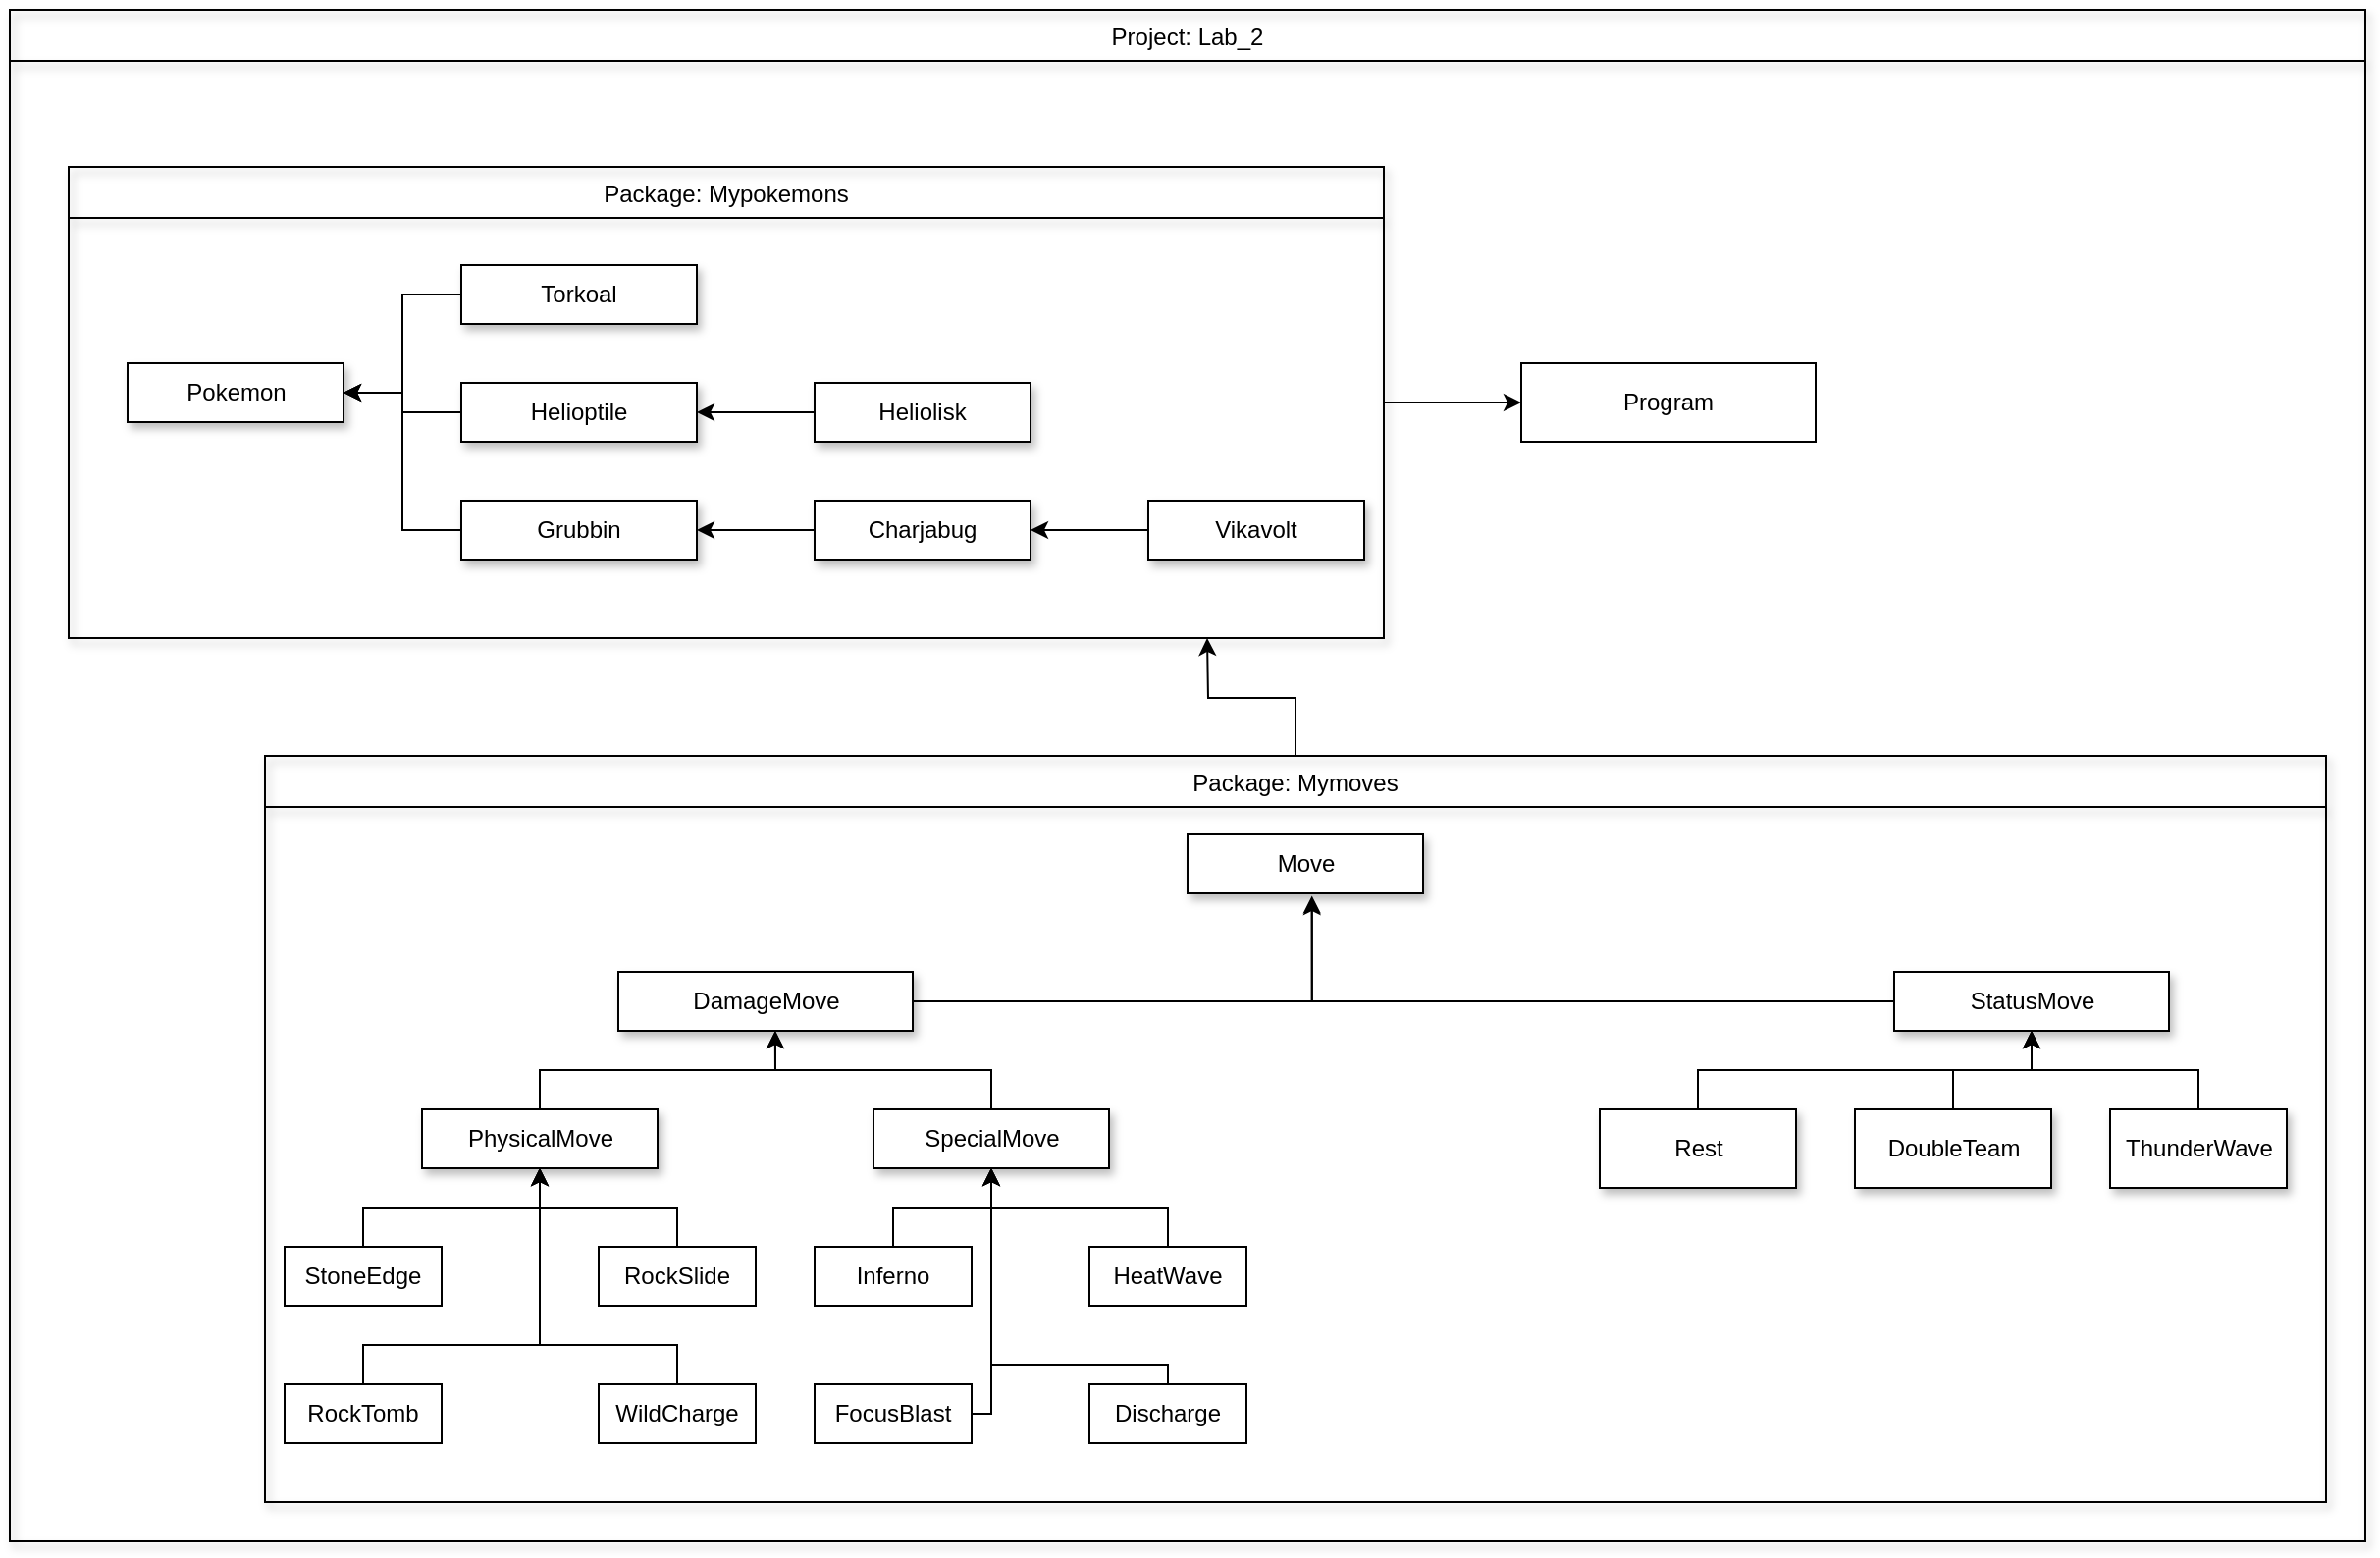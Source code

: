 <mxfile version="20.5.3" type="embed"><diagram id="23iRSUPoRavnBvh4doch" name="Page-1"><mxGraphModel dx="1327" dy="1703" grid="1" gridSize="10" guides="1" tooltips="1" connect="1" arrows="1" fold="1" page="1" pageScale="1" pageWidth="827" pageHeight="1169" math="0" shadow="0"><root><mxCell id="0"/><mxCell id="1" parent="0"/><mxCell id="wvRRvmHwsbUS-AD2EPGk-203" value="Project: Lab_2" style="swimlane;fontStyle=0;childLayout=stackLayout;horizontal=1;startSize=26;fillColor=none;horizontalStack=0;resizeParent=1;resizeParentMax=0;resizeLast=0;collapsible=1;marginBottom=0;rounded=0;shadow=1;glass=0;sketch=0;fontFamily=Helvetica;" parent="1" vertex="1"><mxGeometry x="-670" y="-1040" width="1200" height="780" as="geometry"/></mxCell><mxCell id="33" value="" style="edgeStyle=orthogonalEdgeStyle;rounded=0;orthogonalLoop=1;jettySize=auto;html=1;" edge="1" parent="1" source="wvRRvmHwsbUS-AD2EPGk-211" target="22"><mxGeometry relative="1" as="geometry"/></mxCell><mxCell id="wvRRvmHwsbUS-AD2EPGk-211" value="Package: Mypokemons" style="swimlane;fontStyle=0;childLayout=stackLayout;horizontal=1;startSize=26;fillColor=none;horizontalStack=0;resizeParent=1;resizeParentMax=0;resizeLast=0;collapsible=1;marginBottom=0;rounded=0;shadow=1;glass=0;sketch=0;" parent="1" vertex="1"><mxGeometry x="-640" y="-960" width="670" height="240" as="geometry"/></mxCell><mxCell id="wvRRvmHwsbUS-AD2EPGk-215" value="Pokemon" style="verticalLabelPosition=middle;verticalAlign=middle;html=1;shape=mxgraph.basic.rect;fillColor2=none;strokeWidth=1;size=20;indent=5;rounded=0;shadow=1;glass=0;sketch=0;align=center;labelPosition=center;" parent="1" vertex="1"><mxGeometry x="-610" y="-860" width="110" height="30" as="geometry"/></mxCell><mxCell id="24" value="" style="edgeStyle=orthogonalEdgeStyle;rounded=0;orthogonalLoop=1;jettySize=auto;html=1;" edge="1" parent="1" source="wvRRvmHwsbUS-AD2EPGk-219" target="wvRRvmHwsbUS-AD2EPGk-215"><mxGeometry relative="1" as="geometry"><Array as="points"><mxPoint x="-470" y="-895"/><mxPoint x="-470" y="-845"/></Array></mxGeometry></mxCell><mxCell id="wvRRvmHwsbUS-AD2EPGk-219" value="Torkoal" style="rounded=0;whiteSpace=wrap;html=1;shadow=1;glass=0;sketch=0;fontFamily=Helvetica;" parent="1" vertex="1"><mxGeometry x="-440" y="-910" width="120" height="30" as="geometry"/></mxCell><mxCell id="23" value="" style="edgeStyle=orthogonalEdgeStyle;rounded=0;orthogonalLoop=1;jettySize=auto;html=1;" edge="1" parent="1" source="wvRRvmHwsbUS-AD2EPGk-222" target="wvRRvmHwsbUS-AD2EPGk-215"><mxGeometry relative="1" as="geometry"/></mxCell><mxCell id="wvRRvmHwsbUS-AD2EPGk-222" value="Helioptile" style="rounded=0;whiteSpace=wrap;html=1;shadow=1;glass=0;sketch=0;fontFamily=Helvetica;" parent="1" vertex="1"><mxGeometry x="-440" y="-850" width="120" height="30" as="geometry"/></mxCell><mxCell id="30" value="" style="edgeStyle=orthogonalEdgeStyle;rounded=0;orthogonalLoop=1;jettySize=auto;html=1;" edge="1" parent="1" source="wvRRvmHwsbUS-AD2EPGk-223" target="wvRRvmHwsbUS-AD2EPGk-222"><mxGeometry relative="1" as="geometry"/></mxCell><mxCell id="wvRRvmHwsbUS-AD2EPGk-223" value="Heliolisk" style="rounded=0;whiteSpace=wrap;html=1;shadow=1;glass=0;sketch=0;fontFamily=Helvetica;" parent="1" vertex="1"><mxGeometry x="-260" y="-850" width="110" height="30" as="geometry"/></mxCell><mxCell id="31" value="" style="edgeStyle=orthogonalEdgeStyle;rounded=0;orthogonalLoop=1;jettySize=auto;html=1;" edge="1" parent="1" source="wvRRvmHwsbUS-AD2EPGk-227"><mxGeometry relative="1" as="geometry"><mxPoint x="-500" y="-845" as="targetPoint"/><Array as="points"><mxPoint x="-470" y="-775"/><mxPoint x="-470" y="-845"/></Array></mxGeometry></mxCell><mxCell id="wvRRvmHwsbUS-AD2EPGk-227" value="Grubbin" style="rounded=0;whiteSpace=wrap;html=1;shadow=1;glass=0;sketch=0;fontFamily=Helvetica;" parent="1" vertex="1"><mxGeometry x="-440" y="-790" width="120" height="30" as="geometry"/></mxCell><mxCell id="29" value="" style="edgeStyle=orthogonalEdgeStyle;rounded=0;orthogonalLoop=1;jettySize=auto;html=1;" edge="1" parent="1" source="wvRRvmHwsbUS-AD2EPGk-233" target="wvRRvmHwsbUS-AD2EPGk-227"><mxGeometry relative="1" as="geometry"/></mxCell><mxCell id="wvRRvmHwsbUS-AD2EPGk-233" value="Charjabug" style="rounded=0;whiteSpace=wrap;html=1;shadow=1;glass=0;sketch=0;fontFamily=Helvetica;" parent="1" vertex="1"><mxGeometry x="-260" y="-790" width="110" height="30" as="geometry"/></mxCell><mxCell id="28" value="" style="edgeStyle=orthogonalEdgeStyle;rounded=0;orthogonalLoop=1;jettySize=auto;html=1;" edge="1" parent="1" source="wvRRvmHwsbUS-AD2EPGk-235" target="wvRRvmHwsbUS-AD2EPGk-233"><mxGeometry relative="1" as="geometry"/></mxCell><mxCell id="wvRRvmHwsbUS-AD2EPGk-235" value="Vikavolt" style="rounded=0;whiteSpace=wrap;html=1;shadow=1;glass=0;sketch=0;fontFamily=Helvetica;" parent="1" vertex="1"><mxGeometry x="-90" y="-790" width="110" height="30" as="geometry"/></mxCell><mxCell id="32" value="" style="edgeStyle=orthogonalEdgeStyle;rounded=0;orthogonalLoop=1;jettySize=auto;html=1;" edge="1" parent="1" source="wvRRvmHwsbUS-AD2EPGk-237"><mxGeometry relative="1" as="geometry"><mxPoint x="-60" y="-720" as="targetPoint"/></mxGeometry></mxCell><mxCell id="wvRRvmHwsbUS-AD2EPGk-237" value="Package: Mymoves" style="swimlane;fontStyle=0;childLayout=stackLayout;horizontal=1;startSize=26;fillColor=none;horizontalStack=0;resizeParent=1;resizeParentMax=0;resizeLast=0;collapsible=1;marginBottom=0;rounded=0;shadow=1;glass=0;sketch=0;fontFamily=Helvetica;" parent="1" vertex="1"><mxGeometry x="-540" y="-660" width="1050" height="380" as="geometry"/></mxCell><mxCell id="wvRRvmHwsbUS-AD2EPGk-245" value="Move" style="verticalLabelPosition=middle;verticalAlign=middle;html=1;shape=mxgraph.basic.rect;fillColor2=none;strokeWidth=1;size=20;indent=5;rounded=0;shadow=1;glass=0;sketch=0;fontFamily=Helvetica;labelPosition=center;align=center;" parent="1" vertex="1"><mxGeometry x="-70" y="-620" width="120" height="30" as="geometry"/></mxCell><mxCell id="wvRRvmHwsbUS-AD2EPGk-251" style="edgeStyle=orthogonalEdgeStyle;rounded=0;orthogonalLoop=1;jettySize=auto;html=1;entryX=0.528;entryY=1.04;entryDx=0;entryDy=0;entryPerimeter=0;fontFamily=Helvetica;" parent="1" source="wvRRvmHwsbUS-AD2EPGk-246" target="wvRRvmHwsbUS-AD2EPGk-245" edge="1"><mxGeometry relative="1" as="geometry"/></mxCell><mxCell id="wvRRvmHwsbUS-AD2EPGk-246" value="DamageMove" style="verticalLabelPosition=middle;verticalAlign=middle;html=1;shape=mxgraph.basic.rect;fillColor2=none;strokeWidth=1;size=20;indent=5;rounded=0;shadow=1;glass=0;sketch=0;fontFamily=Helvetica;labelPosition=center;align=center;" parent="1" vertex="1"><mxGeometry x="-360" y="-550" width="150" height="30" as="geometry"/></mxCell><mxCell id="wvRRvmHwsbUS-AD2EPGk-250" style="edgeStyle=orthogonalEdgeStyle;rounded=0;orthogonalLoop=1;jettySize=auto;html=1;entryX=0.528;entryY=1.067;entryDx=0;entryDy=0;entryPerimeter=0;fontFamily=Helvetica;" parent="1" source="wvRRvmHwsbUS-AD2EPGk-247" target="wvRRvmHwsbUS-AD2EPGk-245" edge="1"><mxGeometry relative="1" as="geometry"/></mxCell><mxCell id="wvRRvmHwsbUS-AD2EPGk-247" value="StatusMove" style="verticalLabelPosition=middle;verticalAlign=middle;html=1;shape=mxgraph.basic.rect;fillColor2=none;strokeWidth=1;size=20;indent=5;rounded=0;shadow=1;glass=0;sketch=0;fontFamily=Helvetica;labelPosition=center;align=center;" parent="1" vertex="1"><mxGeometry x="290" y="-550" width="140" height="30" as="geometry"/></mxCell><mxCell id="wvRRvmHwsbUS-AD2EPGk-263" style="edgeStyle=orthogonalEdgeStyle;rounded=0;orthogonalLoop=1;jettySize=auto;html=1;fontFamily=Helvetica;" parent="1" source="wvRRvmHwsbUS-AD2EPGk-252" target="wvRRvmHwsbUS-AD2EPGk-247" edge="1"><mxGeometry relative="1" as="geometry"><Array as="points"><mxPoint x="190" y="-500"/><mxPoint x="360" y="-500"/></Array></mxGeometry></mxCell><mxCell id="wvRRvmHwsbUS-AD2EPGk-252" value="Rest" style="verticalLabelPosition=middle;verticalAlign=middle;html=1;shape=mxgraph.basic.rect;fillColor2=none;strokeWidth=1;size=20;indent=5;rounded=0;shadow=1;glass=0;sketch=0;fontFamily=Helvetica;labelPosition=center;align=center;" parent="1" vertex="1"><mxGeometry x="140" y="-480" width="100" height="40" as="geometry"/></mxCell><mxCell id="wvRRvmHwsbUS-AD2EPGk-260" value="" style="edgeStyle=orthogonalEdgeStyle;rounded=0;orthogonalLoop=1;jettySize=auto;html=1;fontFamily=Helvetica;" parent="1" source="wvRRvmHwsbUS-AD2EPGk-253" target="wvRRvmHwsbUS-AD2EPGk-247" edge="1"><mxGeometry relative="1" as="geometry"/></mxCell><mxCell id="wvRRvmHwsbUS-AD2EPGk-253" value="DoubleTeam" style="verticalLabelPosition=middle;verticalAlign=middle;html=1;shape=mxgraph.basic.rect;fillColor2=none;strokeWidth=1;size=20;indent=5;rounded=0;shadow=1;glass=0;sketch=0;fontFamily=Helvetica;labelPosition=center;align=center;" parent="1" vertex="1"><mxGeometry x="270" y="-480" width="100" height="40" as="geometry"/></mxCell><mxCell id="wvRRvmHwsbUS-AD2EPGk-261" value="" style="edgeStyle=orthogonalEdgeStyle;rounded=0;orthogonalLoop=1;jettySize=auto;html=1;fontFamily=Helvetica;" parent="1" source="wvRRvmHwsbUS-AD2EPGk-254" target="wvRRvmHwsbUS-AD2EPGk-247" edge="1"><mxGeometry relative="1" as="geometry"/></mxCell><mxCell id="wvRRvmHwsbUS-AD2EPGk-254" value="ThunderWave" style="verticalLabelPosition=middle;verticalAlign=middle;html=1;shape=mxgraph.basic.rect;fillColor2=none;strokeWidth=1;size=20;indent=5;rounded=0;shadow=1;glass=0;sketch=0;fontFamily=Helvetica;labelPosition=center;align=center;" parent="1" vertex="1"><mxGeometry x="400" y="-480" width="90" height="40" as="geometry"/></mxCell><mxCell id="2" style="edgeStyle=orthogonalEdgeStyle;rounded=0;orthogonalLoop=1;jettySize=auto;html=1;entryX=0.533;entryY=1;entryDx=0;entryDy=0;entryPerimeter=0;" edge="1" parent="1" source="wvRRvmHwsbUS-AD2EPGk-264" target="wvRRvmHwsbUS-AD2EPGk-246"><mxGeometry relative="1" as="geometry"/></mxCell><mxCell id="wvRRvmHwsbUS-AD2EPGk-264" value="PhysicalMove" style="verticalLabelPosition=middle;verticalAlign=middle;html=1;shape=mxgraph.basic.rect;fillColor2=none;strokeWidth=1;size=20;indent=5;rounded=0;shadow=1;glass=0;sketch=0;fontFamily=Helvetica;labelPosition=center;align=center;" parent="1" vertex="1"><mxGeometry x="-460" y="-480" width="120" height="30" as="geometry"/></mxCell><mxCell id="3" style="edgeStyle=orthogonalEdgeStyle;rounded=0;orthogonalLoop=1;jettySize=auto;html=1;entryX=0.533;entryY=1;entryDx=0;entryDy=0;entryPerimeter=0;" edge="1" parent="1" source="wvRRvmHwsbUS-AD2EPGk-265" target="wvRRvmHwsbUS-AD2EPGk-246"><mxGeometry relative="1" as="geometry"/></mxCell><mxCell id="wvRRvmHwsbUS-AD2EPGk-265" value="SpecialMove" style="verticalLabelPosition=middle;verticalAlign=middle;html=1;shape=mxgraph.basic.rect;fillColor2=none;strokeWidth=1;size=20;indent=5;rounded=0;shadow=1;glass=0;sketch=0;fontFamily=Helvetica;labelPosition=center;align=center;" parent="1" vertex="1"><mxGeometry x="-230" y="-480" width="120" height="30" as="geometry"/></mxCell><mxCell id="6" value="" style="edgeStyle=orthogonalEdgeStyle;rounded=0;orthogonalLoop=1;jettySize=auto;html=1;" edge="1" parent="1" source="4" target="wvRRvmHwsbUS-AD2EPGk-264"><mxGeometry relative="1" as="geometry"/></mxCell><mxCell id="4" value="StoneEdge" style="rounded=0;whiteSpace=wrap;html=1;" vertex="1" parent="1"><mxGeometry x="-530" y="-410" width="80" height="30" as="geometry"/></mxCell><mxCell id="7" value="" style="edgeStyle=orthogonalEdgeStyle;rounded=0;orthogonalLoop=1;jettySize=auto;html=1;" edge="1" parent="1" source="5" target="wvRRvmHwsbUS-AD2EPGk-264"><mxGeometry relative="1" as="geometry"/></mxCell><mxCell id="5" value="RockSlide" style="rounded=0;whiteSpace=wrap;html=1;" vertex="1" parent="1"><mxGeometry x="-370" y="-410" width="80" height="30" as="geometry"/></mxCell><mxCell id="11" value="" style="edgeStyle=orthogonalEdgeStyle;rounded=0;orthogonalLoop=1;jettySize=auto;html=1;" edge="1" parent="1" source="8"><mxGeometry relative="1" as="geometry"><mxPoint x="-400" y="-450" as="targetPoint"/><Array as="points"><mxPoint x="-330" y="-360"/><mxPoint x="-400" y="-360"/></Array></mxGeometry></mxCell><mxCell id="8" value="WildCharge" style="rounded=0;whiteSpace=wrap;html=1;" vertex="1" parent="1"><mxGeometry x="-370" y="-340" width="80" height="30" as="geometry"/></mxCell><mxCell id="10" value="" style="edgeStyle=orthogonalEdgeStyle;rounded=0;orthogonalLoop=1;jettySize=auto;html=1;" edge="1" parent="1" source="9" target="wvRRvmHwsbUS-AD2EPGk-264"><mxGeometry relative="1" as="geometry"><Array as="points"><mxPoint x="-490" y="-360"/><mxPoint x="-400" y="-360"/></Array></mxGeometry></mxCell><mxCell id="9" value="RockTomb" style="rounded=0;whiteSpace=wrap;html=1;" vertex="1" parent="1"><mxGeometry x="-530" y="-340" width="80" height="30" as="geometry"/></mxCell><mxCell id="17" value="" style="edgeStyle=orthogonalEdgeStyle;rounded=0;orthogonalLoop=1;jettySize=auto;html=1;" edge="1" parent="1" source="12" target="wvRRvmHwsbUS-AD2EPGk-265"><mxGeometry relative="1" as="geometry"/></mxCell><mxCell id="12" value="Inferno" style="rounded=0;whiteSpace=wrap;html=1;" vertex="1" parent="1"><mxGeometry x="-260" y="-410" width="80" height="30" as="geometry"/></mxCell><mxCell id="18" value="" style="edgeStyle=orthogonalEdgeStyle;rounded=0;orthogonalLoop=1;jettySize=auto;html=1;" edge="1" parent="1" source="13" target="wvRRvmHwsbUS-AD2EPGk-265"><mxGeometry relative="1" as="geometry"/></mxCell><mxCell id="13" value="HeatWave" style="rounded=0;whiteSpace=wrap;html=1;" vertex="1" parent="1"><mxGeometry x="-120" y="-410" width="80" height="30" as="geometry"/></mxCell><mxCell id="19" value="" style="edgeStyle=orthogonalEdgeStyle;rounded=0;orthogonalLoop=1;jettySize=auto;html=1;" edge="1" parent="1" source="14"><mxGeometry relative="1" as="geometry"><mxPoint x="-170" y="-450" as="targetPoint"/><Array as="points"><mxPoint x="-170" y="-325"/></Array></mxGeometry></mxCell><mxCell id="14" value="FocusBlast" style="rounded=0;whiteSpace=wrap;html=1;" vertex="1" parent="1"><mxGeometry x="-260" y="-340" width="80" height="30" as="geometry"/></mxCell><mxCell id="20" value="" style="edgeStyle=orthogonalEdgeStyle;rounded=0;orthogonalLoop=1;jettySize=auto;html=1;entryX=0.5;entryY=1;entryDx=0;entryDy=0;entryPerimeter=0;" edge="1" parent="1" source="15" target="wvRRvmHwsbUS-AD2EPGk-265"><mxGeometry relative="1" as="geometry"><Array as="points"><mxPoint x="-80" y="-350"/><mxPoint x="-170" y="-350"/></Array></mxGeometry></mxCell><mxCell id="15" value="Discharge" style="rounded=0;whiteSpace=wrap;html=1;" vertex="1" parent="1"><mxGeometry x="-120" y="-340" width="80" height="30" as="geometry"/></mxCell><mxCell id="22" value="Program" style="rounded=0;whiteSpace=wrap;html=1;" vertex="1" parent="1"><mxGeometry x="100" y="-860" width="150" height="40" as="geometry"/></mxCell></root></mxGraphModel></diagram></mxfile>